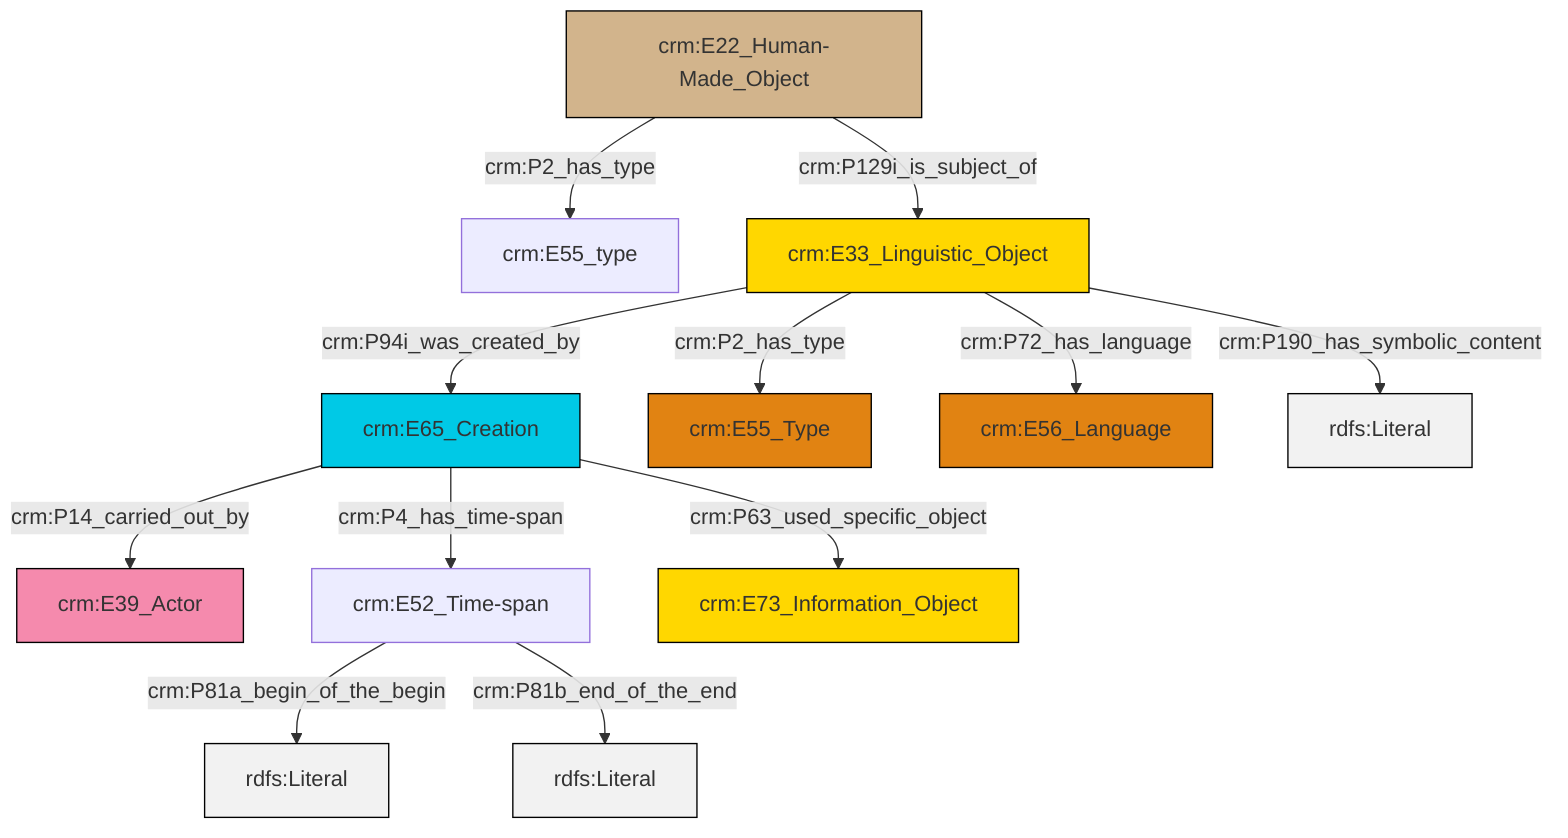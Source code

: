 graph TD
classDef Literal fill:#f2f2f2,stroke:#000000;
classDef CRM_Entity fill:#FFFFFF,stroke:#000000;
classDef Temporal_Entity fill:#00C9E6, stroke:#000000;
classDef Type fill:#E18312, stroke:#000000;
classDef Time-Span fill:#2C9C91, stroke:#000000;
classDef Appellation fill:#FFEB7F, stroke:#000000;
classDef Place fill:#008836, stroke:#000000;
classDef Persistent_Item fill:#B266B2, stroke:#000000;
classDef Conceptual_Object fill:#FFD700, stroke:#000000;
classDef Physical_Thing fill:#D2B48C, stroke:#000000;
classDef Actor fill:#f58aad, stroke:#000000;
classDef PC_Classes fill:#4ce600, stroke:#000000;
classDef Multi fill:#cccccc,stroke:#000000;

0["crm:E65_Creation"]:::Temporal_Entity -->|crm:P14_carried_out_by| 1["crm:E39_Actor"]:::Actor
0["crm:E65_Creation"]:::Temporal_Entity -->|crm:P63_used_specific_object| 8["crm:E73_Information_Object"]:::Conceptual_Object
10["crm:E22_Human-Made_Object"]:::Physical_Thing -->|crm:P2_has_type| 13["crm:E55_type"]:::Default
2["crm:E52_Time-span"]:::Default -->|crm:P81a_begin_of_the_begin| 16[rdfs:Literal]:::Literal
2["crm:E52_Time-span"]:::Default -->|crm:P81b_end_of_the_end| 17[rdfs:Literal]:::Literal
10["crm:E22_Human-Made_Object"]:::Physical_Thing -->|crm:P129i_is_subject_of| 14["crm:E33_Linguistic_Object"]:::Conceptual_Object
14["crm:E33_Linguistic_Object"]:::Conceptual_Object -->|crm:P94i_was_created_by| 0["crm:E65_Creation"]:::Temporal_Entity
14["crm:E33_Linguistic_Object"]:::Conceptual_Object -->|crm:P72_has_language| 6["crm:E56_Language"]:::Type
14["crm:E33_Linguistic_Object"]:::Conceptual_Object -->|crm:P2_has_type| 4["crm:E55_Type"]:::Type
14["crm:E33_Linguistic_Object"]:::Conceptual_Object -->|crm:P190_has_symbolic_content| 20[rdfs:Literal]:::Literal
0["crm:E65_Creation"]:::Temporal_Entity -->|crm:P4_has_time-span| 2["crm:E52_Time-span"]:::Default